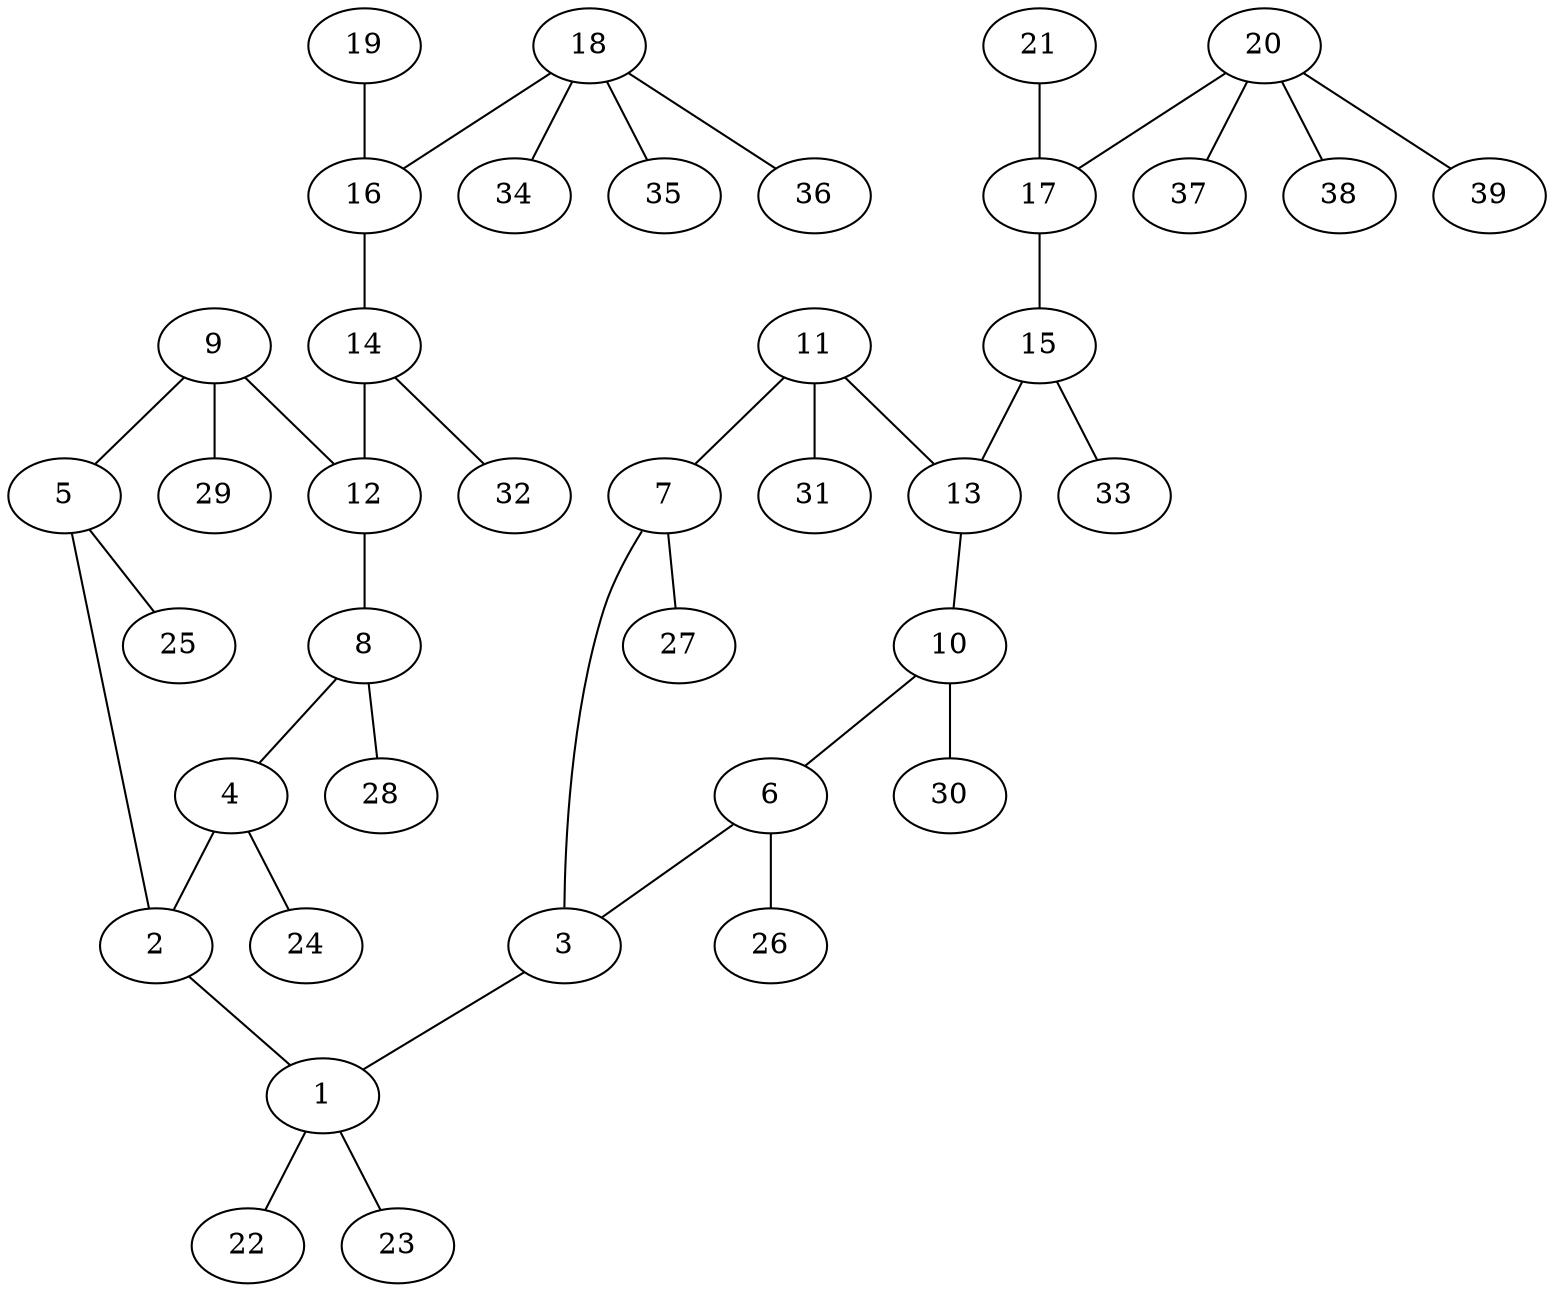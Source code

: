 graph molecule_1654 {
	1	 [chem=C];
	22	 [chem=H];
	1 -- 22	 [valence=1];
	23	 [chem=H];
	1 -- 23	 [valence=1];
	2	 [chem=C];
	2 -- 1	 [valence=1];
	3	 [chem=C];
	3 -- 1	 [valence=1];
	4	 [chem=C];
	4 -- 2	 [valence=2];
	24	 [chem=H];
	4 -- 24	 [valence=1];
	5	 [chem=C];
	5 -- 2	 [valence=1];
	25	 [chem=H];
	5 -- 25	 [valence=1];
	6	 [chem=C];
	6 -- 3	 [valence=2];
	26	 [chem=H];
	6 -- 26	 [valence=1];
	7	 [chem=C];
	7 -- 3	 [valence=1];
	27	 [chem=H];
	7 -- 27	 [valence=1];
	8	 [chem=C];
	8 -- 4	 [valence=1];
	28	 [chem=H];
	8 -- 28	 [valence=1];
	9	 [chem=C];
	9 -- 5	 [valence=2];
	12	 [chem=C];
	9 -- 12	 [valence=1];
	29	 [chem=H];
	9 -- 29	 [valence=1];
	10	 [chem=C];
	10 -- 6	 [valence=1];
	30	 [chem=H];
	10 -- 30	 [valence=1];
	11	 [chem=C];
	11 -- 7	 [valence=2];
	13	 [chem=C];
	11 -- 13	 [valence=1];
	31	 [chem=H];
	11 -- 31	 [valence=1];
	12 -- 8	 [valence=2];
	13 -- 10	 [valence=2];
	14	 [chem=N];
	14 -- 12	 [valence=1];
	32	 [chem=H];
	14 -- 32	 [valence=1];
	15	 [chem=N];
	15 -- 13	 [valence=1];
	33	 [chem=H];
	15 -- 33	 [valence=1];
	16	 [chem=C];
	16 -- 14	 [valence=1];
	17	 [chem=C];
	17 -- 15	 [valence=1];
	18	 [chem=C];
	18 -- 16	 [valence=1];
	34	 [chem=H];
	18 -- 34	 [valence=1];
	35	 [chem=H];
	18 -- 35	 [valence=1];
	36	 [chem=H];
	18 -- 36	 [valence=1];
	19	 [chem=O];
	19 -- 16	 [valence=2];
	20	 [chem=C];
	20 -- 17	 [valence=1];
	37	 [chem=H];
	20 -- 37	 [valence=1];
	38	 [chem=H];
	20 -- 38	 [valence=1];
	39	 [chem=H];
	20 -- 39	 [valence=1];
	21	 [chem=O];
	21 -- 17	 [valence=2];
}
